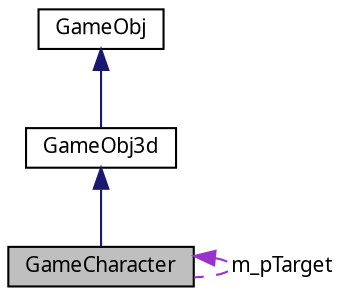 digraph G
{
  bgcolor="transparent";
  edge [fontname="FreeSans.ttf",fontsize=10,labelfontname="FreeSans.ttf",labelfontsize=10];
  node [fontname="FreeSans.ttf",fontsize=10,shape=record];
  Node1 [label="GameCharacter",height=0.2,width=0.4,color="black", fillcolor="grey75", style="filled" fontcolor="black"];
  Node2 -> Node1 [dir=back,color="midnightblue",fontsize=10,style="solid",fontname="FreeSans.ttf"];
  Node2 [label="GameObj3d",height=0.2,width=0.4,color="black",URL="$class_game_obj3d.html"];
  Node3 -> Node2 [dir=back,color="midnightblue",fontsize=10,style="solid",fontname="FreeSans.ttf"];
  Node3 [label="GameObj",height=0.2,width=0.4,color="black",URL="$class_game_obj.html"];
  Node1 -> Node1 [dir=back,color="darkorchid3",fontsize=10,style="dashed",label="m_pTarget",fontname="FreeSans.ttf"];
}
